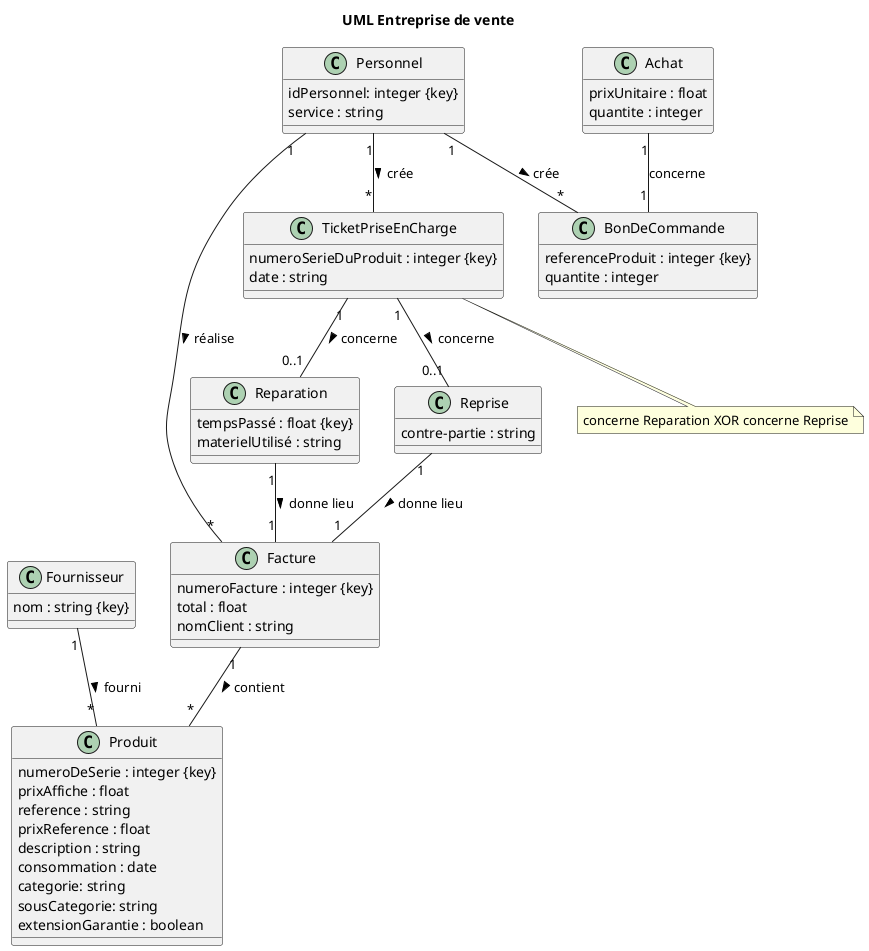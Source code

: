 @startuml
title UML Entreprise de vente

class Produit {
  numeroDeSerie : integer {key}
  prixAffiche : float
  reference : string
  prixReference : float
  description : string
  consommation : date
  categorie: string
  sousCategorie: string
  extensionGarantie : boolean
}

class Fournisseur {
	nom : string {key}
}

Fournisseur "1" -- "*" Produit : fourni >


class Facture {
  numeroFacture : integer {key}
  total : float 
  nomClient : string
}

Facture "1" -- "*" Produit : contient >

class Personnel {
  idPersonnel: integer {key}
  service : string
}


Personnel "1" -- "*" Facture : réalise >
Personnel "1" -- "*" TicketPriseEnCharge : crée >
Personnel "1" -- "*" BonDeCommande : crée >

class TicketPriseEnCharge {
  numeroSerieDuProduit : integer {key}
  date : string 
}

class BonDeCommande {
  referenceProduit : integer {key}
  quantite : integer
}


Achat "1" -- "1" BonDeCommande : concerne 

class Achat {
  prixUnitaire : float
  quantite : integer
}



class Reparation  {
  tempsPassé : float {key}
  materielUtilisé : string
}

class Reprise  {
  contre-partie : string
}

note bottom of TicketPriseEnCharge
    concerne Reparation XOR concerne Reprise
end note
TicketPriseEnCharge "1" -- "0..1" Reparation : concerne >
Reparation "1" -- "1" Facture : donne lieu >
TicketPriseEnCharge "1" -- "0..1" Reprise : concerne >
Reprise "1" -- "1" Facture : donne lieu >
@enduml

